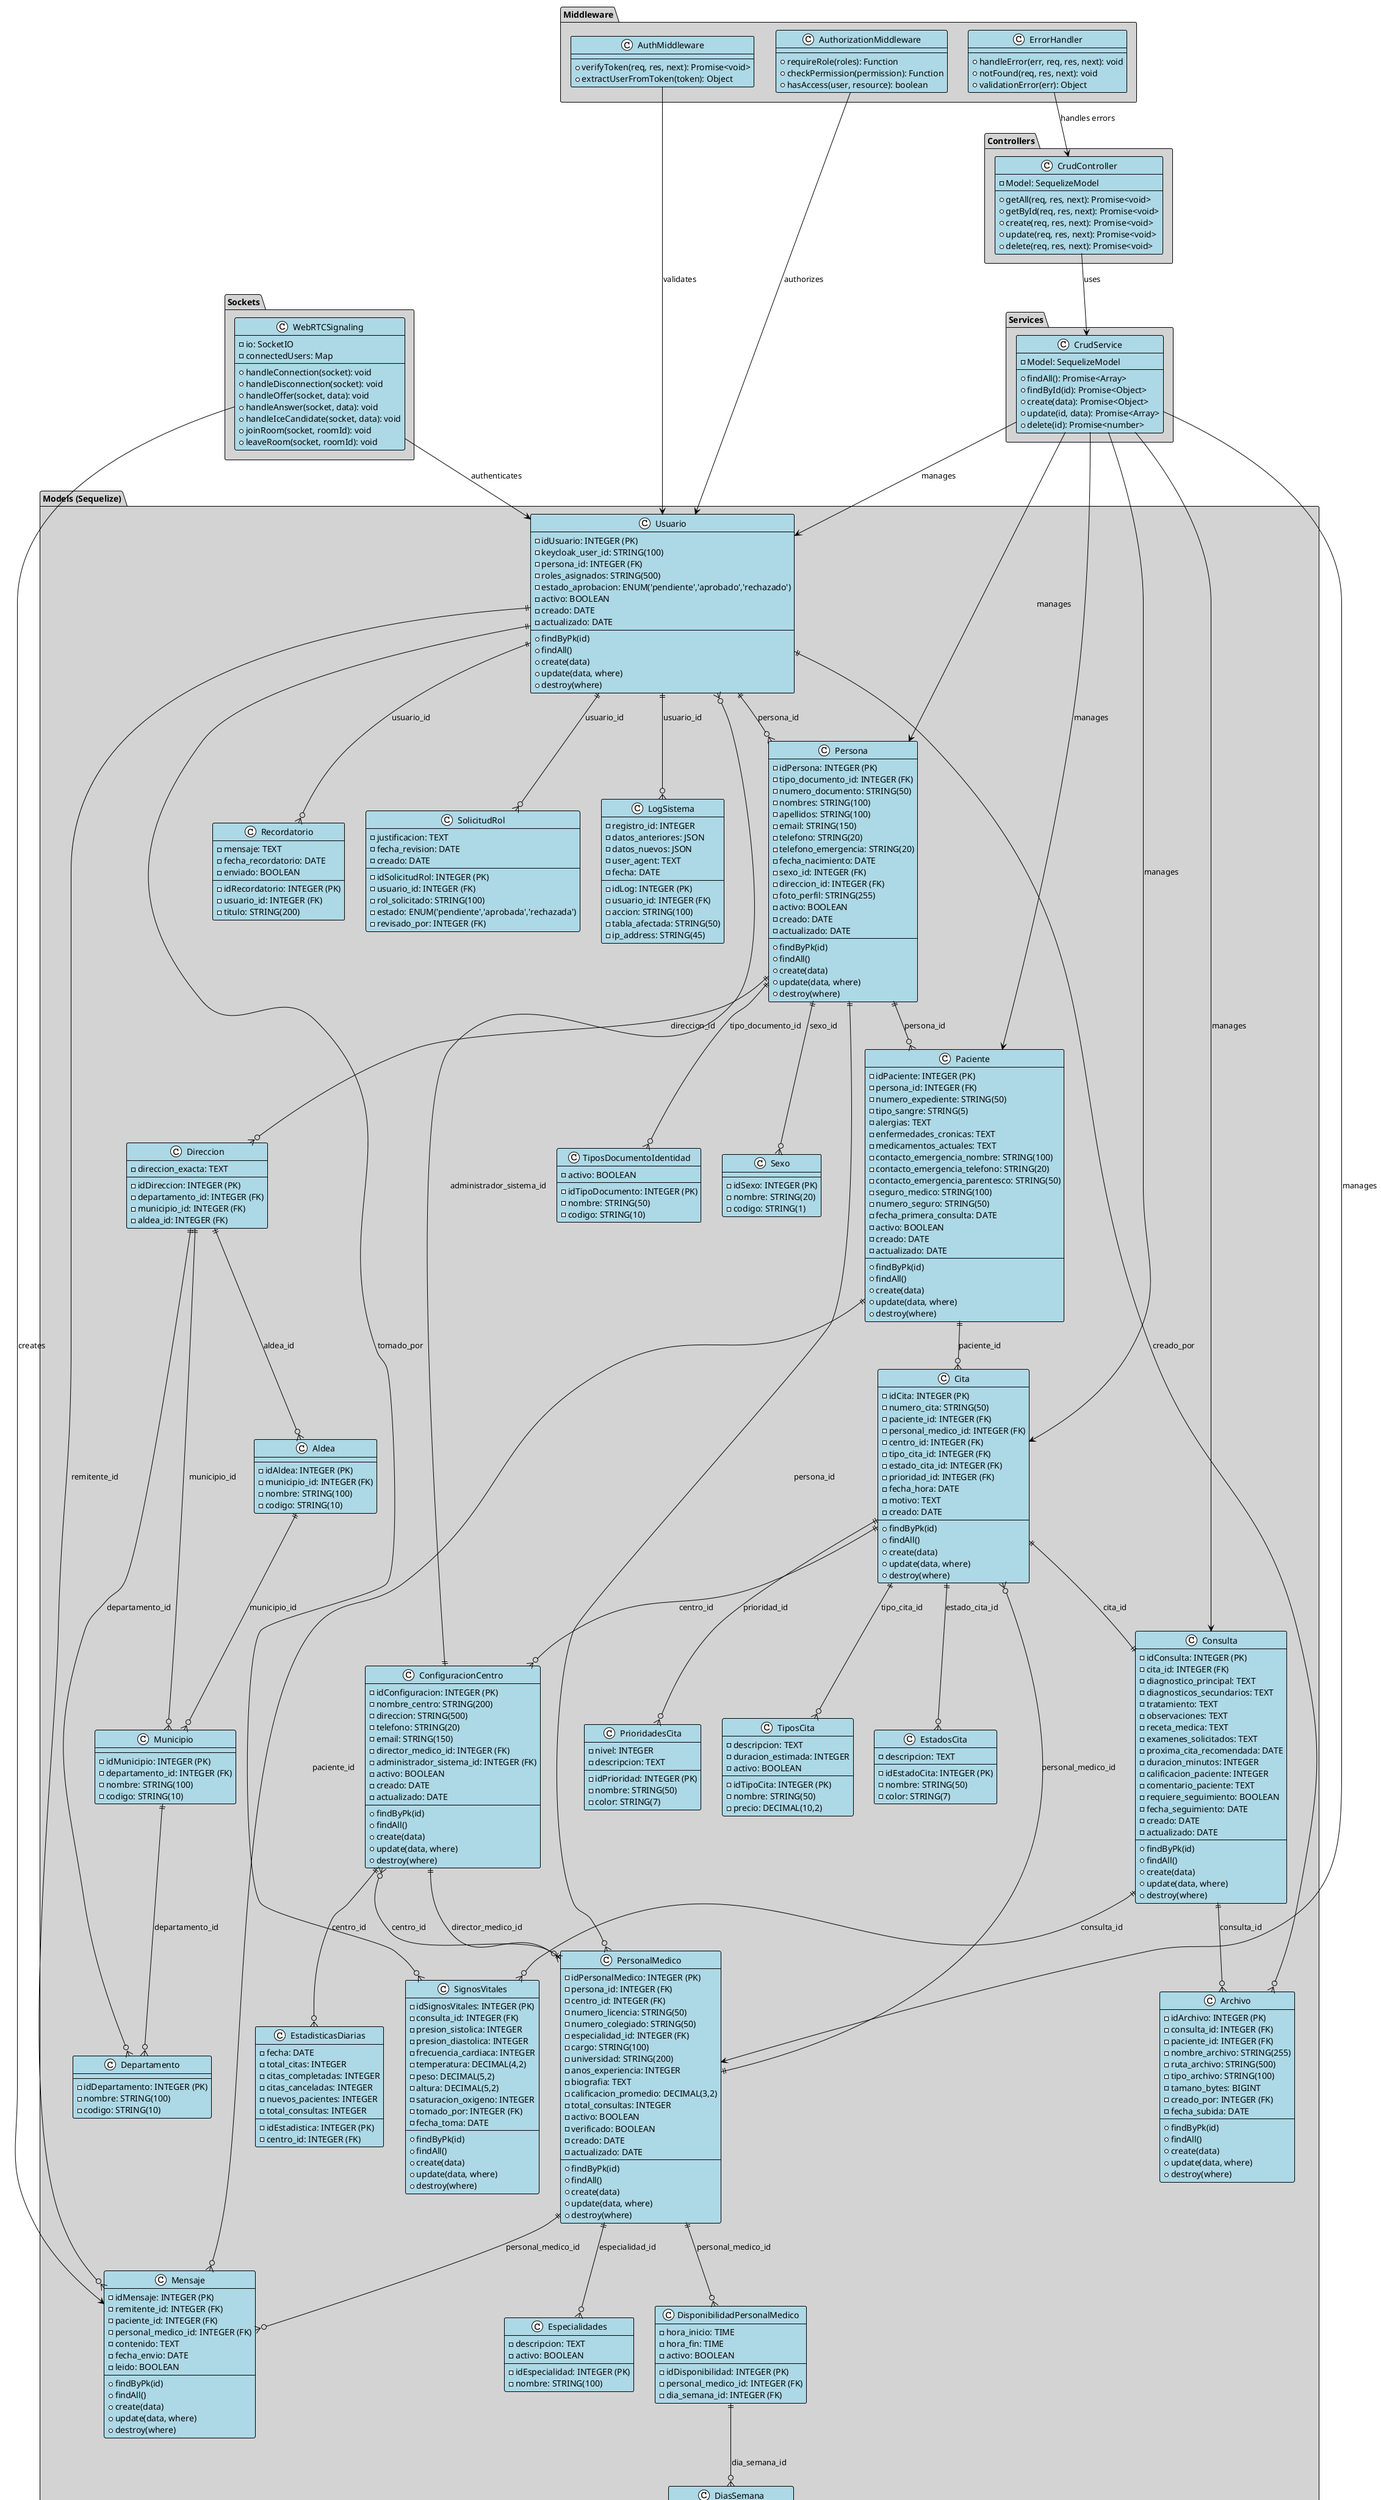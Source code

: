 @startuml DiagramaClasesTelemedicina

!theme plain
skinparam class {
    BackgroundColor LightBlue
    BorderColor Black
    ArrowColor Black
}

skinparam package {
    BackgroundColor LightGray
    BorderColor Black
}

package "Models (Sequelize)" {

    class Usuario {
        - idUsuario: INTEGER (PK)
        - keycloak_user_id: STRING(100)
        - persona_id: INTEGER (FK)
        - roles_asignados: STRING(500)
        - estado_aprobacion: ENUM('pendiente','aprobado','rechazado')
        - activo: BOOLEAN
        - creado: DATE
        - actualizado: DATE
        --
        + findByPk(id)
        + findAll()
        + create(data)
        + update(data, where)
        + destroy(where)
    }

    class Persona {
        - idPersona: INTEGER (PK)
        - tipo_documento_id: INTEGER (FK)
        - numero_documento: STRING(50)
        - nombres: STRING(100)
        - apellidos: STRING(100)
        - email: STRING(150)
        - telefono: STRING(20)
        - telefono_emergencia: STRING(20)
        - fecha_nacimiento: DATE
        - sexo_id: INTEGER (FK)
        - direccion_id: INTEGER (FK)
        - foto_perfil: STRING(255)
        - activo: BOOLEAN
        - creado: DATE
        - actualizado: DATE
        --
        + findByPk(id)
        + findAll()
        + create(data)
        + update(data, where)
        + destroy(where)
    }

    class Paciente {
        - idPaciente: INTEGER (PK)
        - persona_id: INTEGER (FK)
        - numero_expediente: STRING(50)
        - tipo_sangre: STRING(5)
        - alergias: TEXT
        - enfermedades_cronicas: TEXT
        - medicamentos_actuales: TEXT
        - contacto_emergencia_nombre: STRING(100)
        - contacto_emergencia_telefono: STRING(20)
        - contacto_emergencia_parentesco: STRING(50)
        - seguro_medico: STRING(100)
        - numero_seguro: STRING(50)
        - fecha_primera_consulta: DATE
        - activo: BOOLEAN
        - creado: DATE
        - actualizado: DATE
        --
        + findByPk(id)
        + findAll()
        + create(data)
        + update(data, where)
        + destroy(where)
    }

    class PersonalMedico {
        - idPersonalMedico: INTEGER (PK)
        - persona_id: INTEGER (FK)
        - centro_id: INTEGER (FK)
        - numero_licencia: STRING(50)
        - numero_colegiado: STRING(50)
        - especialidad_id: INTEGER (FK)
        - cargo: STRING(100)
        - universidad: STRING(200)
        - anos_experiencia: INTEGER
        - biografia: TEXT
        - calificacion_promedio: DECIMAL(3,2)
        - total_consultas: INTEGER
        - activo: BOOLEAN
        - verificado: BOOLEAN
        - creado: DATE
        - actualizado: DATE
        --
        + findByPk(id)
        + findAll()
        + create(data)
        + update(data, where)
        + destroy(where)
    }

    class Cita {
        - idCita: INTEGER (PK)
        - numero_cita: STRING(50)
        - paciente_id: INTEGER (FK)
        - personal_medico_id: INTEGER (FK)
        - centro_id: INTEGER (FK)
        - tipo_cita_id: INTEGER (FK)
        - estado_cita_id: INTEGER (FK)
        - prioridad_id: INTEGER (FK)
        - fecha_hora: DATE
        - motivo: TEXT
        - creado: DATE
        --
        + findByPk(id)
        + findAll()
        + create(data)
        + update(data, where)
        + destroy(where)
    }

    class Consulta {
        - idConsulta: INTEGER (PK)
        - cita_id: INTEGER (FK)
        - diagnostico_principal: TEXT
        - diagnosticos_secundarios: TEXT
        - tratamiento: TEXT
        - observaciones: TEXT
        - receta_medica: TEXT
        - examenes_solicitados: TEXT
        - proxima_cita_recomendada: DATE
        - duracion_minutos: INTEGER
        - calificacion_paciente: INTEGER
        - comentario_paciente: TEXT
        - requiere_seguimiento: BOOLEAN
        - fecha_seguimiento: DATE
        - creado: DATE
        - actualizado: DATE
        --
        + findByPk(id)
        + findAll()
        + create(data)
        + update(data, where)
        + destroy(where)
    }

    class ConfiguracionCentro {
        - idConfiguracion: INTEGER (PK)
        - nombre_centro: STRING(200)
        - direccion: STRING(500)
        - telefono: STRING(20)
        - email: STRING(150)
        - director_medico_id: INTEGER (FK)
        - administrador_sistema_id: INTEGER (FK)
        - activo: BOOLEAN
        - creado: DATE
        - actualizado: DATE
        --
        + findByPk(id)
        + findAll()
        + create(data)
        + update(data, where)
        + destroy(where)
    }

    class Mensaje {
        - idMensaje: INTEGER (PK)
        - remitente_id: INTEGER (FK)
        - paciente_id: INTEGER (FK)
        - personal_medico_id: INTEGER (FK)
        - contenido: TEXT
        - fecha_envio: DATE
        - leido: BOOLEAN
        --
        + findByPk(id)
        + findAll()
        + create(data)
        + update(data, where)
        + destroy(where)
    }

    class SignosVitales {
        - idSignosVitales: INTEGER (PK)
        - consulta_id: INTEGER (FK)
        - presion_sistolica: INTEGER
        - presion_diastolica: INTEGER
        - frecuencia_cardiaca: INTEGER
        - temperatura: DECIMAL(4,2)
        - peso: DECIMAL(5,2)
        - altura: DECIMAL(5,2)
        - saturacion_oxigeno: INTEGER
        - tomado_por: INTEGER (FK)
        - fecha_toma: DATE
        --
        + findByPk(id)
        + findAll()
        + create(data)
        + update(data, where)
        + destroy(where)
    }

    class Archivo {
        - idArchivo: INTEGER (PK)
        - consulta_id: INTEGER (FK)
        - paciente_id: INTEGER (FK)
        - nombre_archivo: STRING(255)
        - ruta_archivo: STRING(500)
        - tipo_archivo: STRING(100)
        - tamano_bytes: BIGINT
        - creado_por: INTEGER (FK)
        - fecha_subida: DATE
        --
        + findByPk(id)
        + findAll()
        + create(data)
        + update(data, where)
        + destroy(where)
    }

    ' Tablas de referencia
    class TiposDocumentoIdentidad {
        - idTipoDocumento: INTEGER (PK)
        - nombre: STRING(50)
        - codigo: STRING(10)
        - activo: BOOLEAN
    }

    class Sexo {
        - idSexo: INTEGER (PK)
        - nombre: STRING(20)
        - codigo: STRING(1)
    }

    class Direccion {
        - idDireccion: INTEGER (PK)
        - departamento_id: INTEGER (FK)
        - municipio_id: INTEGER (FK)
        - aldea_id: INTEGER (FK)
        - direccion_exacta: TEXT
    }

    class Departamento {
        - idDepartamento: INTEGER (PK)
        - nombre: STRING(100)
        - codigo: STRING(10)
    }

    class Municipio {
        - idMunicipio: INTEGER (PK)
        - departamento_id: INTEGER (FK)
        - nombre: STRING(100)
        - codigo: STRING(10)
    }

    class Aldea {
        - idAldea: INTEGER (PK)
        - municipio_id: INTEGER (FK)
        - nombre: STRING(100)
        - codigo: STRING(10)
    }

    class Especialidades {
        - idEspecialidad: INTEGER (PK)
        - nombre: STRING(100)
        - descripcion: TEXT
        - activo: BOOLEAN
    }

    class TiposCita {
        - idTipoCita: INTEGER (PK)
        - nombre: STRING(50)
        - descripcion: TEXT
        - duracion_estimada: INTEGER
        - precio: DECIMAL(10,2)
        - activo: BOOLEAN
    }

    class EstadosCita {
        - idEstadoCita: INTEGER (PK)
        - nombre: STRING(50)
        - descripcion: TEXT
        - color: STRING(7)
    }

    class PrioridadesCita {
        - idPrioridad: INTEGER (PK)
        - nombre: STRING(50)
        - nivel: INTEGER
        - descripcion: TEXT
        - color: STRING(7)
    }

    class DisponibilidadPersonalMedico {
        - idDisponibilidad: INTEGER (PK)
        - personal_medico_id: INTEGER (FK)
        - dia_semana_id: INTEGER (FK)
        - hora_inicio: TIME
        - hora_fin: TIME
        - activo: BOOLEAN
    }

    class DiasSemana {
        - idDiaSemana: INTEGER (PK)
        - nombre: STRING(20)
        - numero_dia: INTEGER
    }

    class Recordatorio {
        - idRecordatorio: INTEGER (PK)
        - usuario_id: INTEGER (FK)
        - titulo: STRING(200)
        - mensaje: TEXT
        - fecha_recordatorio: DATE
        - enviado: BOOLEAN
    }

    class SolicitudRol {
        - idSolicitudRol: INTEGER (PK)
        - usuario_id: INTEGER (FK)
        - rol_solicitado: STRING(100)
        - justificacion: TEXT
        - estado: ENUM('pendiente','aprobada','rechazada')
        - revisado_por: INTEGER (FK)
        - fecha_revision: DATE
        - creado: DATE
    }

    class EstadisticasDiarias {
        - idEstadistica: INTEGER (PK)
        - centro_id: INTEGER (FK)
        - fecha: DATE
        - total_citas: INTEGER
        - citas_completadas: INTEGER
        - citas_canceladas: INTEGER
        - nuevos_pacientes: INTEGER
        - total_consultas: INTEGER
    }

    class LogSistema {
        - idLog: INTEGER (PK)
        - usuario_id: INTEGER (FK)
        - accion: STRING(100)
        - tabla_afectada: STRING(50)
        - registro_id: INTEGER
        - datos_anteriores: JSON
        - datos_nuevos: JSON
        - ip_address: STRING(45)
        - user_agent: TEXT
        - fecha: DATE
    }
}

package "Controllers" {
    class CrudController {
        - Model: SequelizeModel
        --
        + getAll(req, res, next): Promise<void>
        + getById(req, res, next): Promise<void>
        + create(req, res, next): Promise<void>
        + update(req, res, next): Promise<void>
        + delete(req, res, next): Promise<void>
    }
}

package "Services" {
    class CrudService {
        - Model: SequelizeModel
        --
        + findAll(): Promise<Array>
        + findById(id): Promise<Object>
        + create(data): Promise<Object>
        + update(id, data): Promise<Array>
        + delete(id): Promise<number>
    }
}

package "Middleware" {
    class AuthMiddleware {
        --
        + verifyToken(req, res, next): Promise<void>
        + extractUserFromToken(token): Object
    }

    class AuthorizationMiddleware {
        --
        + requireRole(roles): Function
        + checkPermission(permission): Function
        + hasAccess(user, resource): boolean
    }

    class ErrorHandler {
        --
        + handleError(err, req, res, next): void
        + notFound(req, res, next): void
        + validationError(err): Object
    }
}

package "Sockets" {
    class WebRTCSignaling {
        - io: SocketIO
        - connectedUsers: Map
        --
        + handleConnection(socket): void
        + handleDisconnection(socket): void
        + handleOffer(socket, data): void
        + handleAnswer(socket, data): void
        + handleIceCandidate(socket, data): void
        + joinRoom(socket, roomId): void
        + leaveRoom(socket, roomId): void
    }
}

' Relaciones entre Models
Usuario ||--o{ Persona : persona_id
Persona ||--o{ Paciente : persona_id
Persona ||--o{ PersonalMedico : persona_id
Persona ||--o{ TiposDocumentoIdentidad : tipo_documento_id
Persona ||--o{ Sexo : sexo_id
Persona ||--o{ Direccion : direccion_id

Direccion ||--o{ Departamento : departamento_id
Direccion ||--o{ Municipio : municipio_id
Direccion ||--o{ Aldea : aldea_id
Municipio ||--o{ Departamento : departamento_id
Aldea ||--o{ Municipio : municipio_id

Paciente ||--o{ Cita : paciente_id
PersonalMedico ||--o{ Cita : personal_medico_id
Cita ||--o{ TiposCita : tipo_cita_id
Cita ||--o{ EstadosCita : estado_cita_id
Cita ||--o{ PrioridadesCita : prioridad_id
Cita ||--o{ ConfiguracionCentro : centro_id

Cita ||--|| Consulta : cita_id
Consulta ||--o{ SignosVitales : consulta_id
Consulta ||--o{ Archivo : consulta_id

PersonalMedico ||--o{ Especialidades : especialidad_id
PersonalMedico ||--o{ ConfiguracionCentro : centro_id
PersonalMedico ||--o{ DisponibilidadPersonalMedico : personal_medico_id
DisponibilidadPersonalMedico ||--o{ DiasSemana : dia_semana_id

ConfiguracionCentro ||--o{ PersonalMedico : director_medico_id
ConfiguracionCentro ||--o{ Usuario : administrador_sistema_id

Usuario ||--o{ Mensaje : remitente_id
Paciente ||--o{ Mensaje : paciente_id
PersonalMedico ||--o{ Mensaje : personal_medico_id

Usuario ||--o{ Recordatorio : usuario_id
Usuario ||--o{ SolicitudRol : usuario_id
Usuario ||--o{ LogSistema : usuario_id
Usuario ||--o{ SignosVitales : tomado_por
Usuario ||--o{ Archivo : creado_por

ConfiguracionCentro ||--o{ EstadisticasDiarias : centro_id

' Relaciones Controllers-Services-Models
CrudController --> CrudService : uses
CrudService --> Usuario : manages
CrudService --> Persona : manages
CrudService --> Paciente : manages
CrudService --> PersonalMedico : manages
CrudService --> Cita : manages
CrudService --> Consulta : manages

' Middleware connections
AuthMiddleware --> Usuario : validates
AuthorizationMiddleware --> Usuario : authorizes
ErrorHandler --> CrudController : handles errors

' WebRTC connections
WebRTCSignaling --> Mensaje : creates
WebRTCSignaling --> Usuario : authenticates

@enduml
